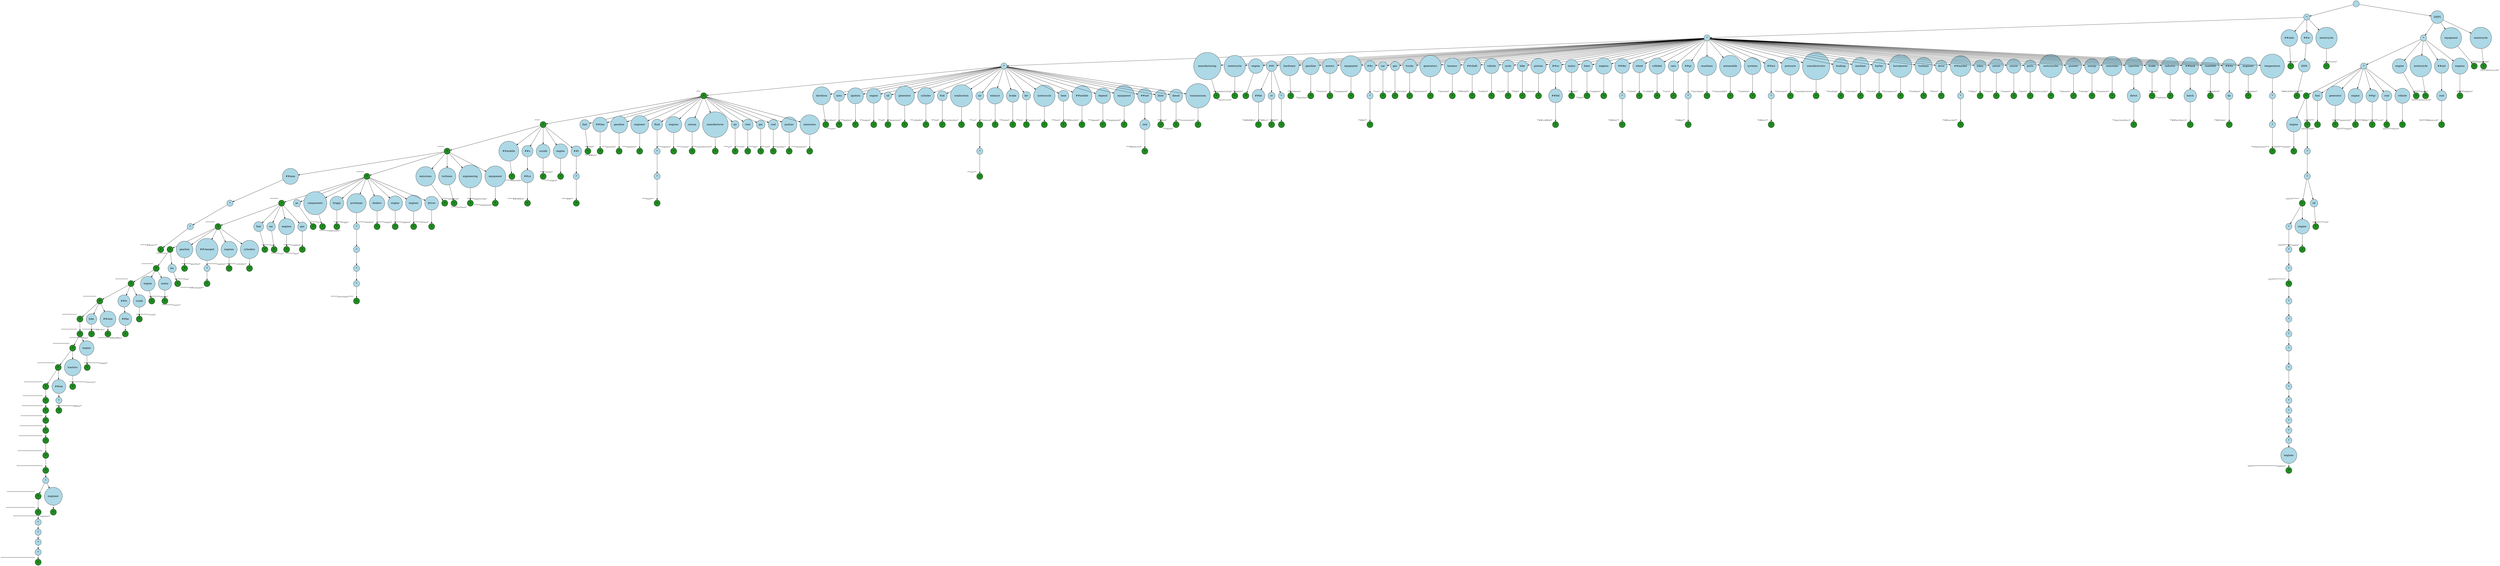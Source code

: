 digraph {
graph [
  nodesep=0.25,
  ranksep=0.3,
  splines=line
];
node [
  style=filled,
  fillcolor=lightblue,
  shape=circle
];
edge [
  arrowsize=0.8,
  color=black
];

94165189569744 [
  label=""
];
94165189609096 [
  label="*"
];
140289726381728 [
  label="*"
];
140289726381920 [
  label="*"
];
140289726380768 [
  label="*"
  xlabel=<<FONT COLOR="grey25" POINT-SIZE="12">****</FONT>>
  fillcolor="forestgreen"
  color="black"
];
140289726378224 [
  label="*"
  xlabel=<<FONT COLOR="grey25" POINT-SIZE="12">*****</FONT>>
  fillcolor="forestgreen"
  color="black"
];
140289726380240 [
  label="*"
  xlabel=<<FONT COLOR="grey25" POINT-SIZE="12">******</FONT>>
  fillcolor="forestgreen"
  color="black"
];
140291435972400 [
  label="##man"
];
140291435973744 [
  label="*"
];
140291435978800 [
  label="*"
];
140291435981680 [
  label="*"
  xlabel=<<FONT COLOR="grey25" POINT-SIZE="12">******##man***</FONT>>
  fillcolor="forestgreen"
  color="black"
];
140289726381488 [
  label="*"
  xlabel=<<FONT COLOR="grey25" POINT-SIZE="12">*******</FONT>>
  fillcolor="forestgreen"
  color="black"
];
140291435977136 [
  label="*"
  xlabel=<<FONT COLOR="grey25" POINT-SIZE="12">********</FONT>>
  fillcolor="forestgreen"
  color="black"
];
140291435978096 [
  label="*"
  xlabel=<<FONT COLOR="grey25" POINT-SIZE="12">*********</FONT>>
  fillcolor="forestgreen"
  color="black"
];
140291435980592 [
  label="*"
  xlabel=<<FONT COLOR="grey25" POINT-SIZE="12">**********</FONT>>
  fillcolor="forestgreen"
  color="black"
];
140291435978416 [
  label="*"
  xlabel=<<FONT COLOR="grey25" POINT-SIZE="12">***********</FONT>>
  fillcolor="forestgreen"
  color="black"
];
140291435983024 [
  label="*"
  xlabel=<<FONT COLOR="grey25" POINT-SIZE="12">************</FONT>>
  fillcolor="forestgreen"
  color="black"
];
140291435981040 [
  label="*"
  xlabel=<<FONT COLOR="grey25" POINT-SIZE="12">*************</FONT>>
  fillcolor="forestgreen"
  color="black"
];
140291435980528 [
  label="*"
  xlabel=<<FONT COLOR="grey25" POINT-SIZE="12">**************</FONT>>
  fillcolor="forestgreen"
  color="black"
];
140291435981232 [
  label="*"
  xlabel=<<FONT COLOR="grey25" POINT-SIZE="12">***************</FONT>>
  fillcolor="forestgreen"
  color="black"
];
140291435976560 [
  label="*"
  xlabel=<<FONT COLOR="grey25" POINT-SIZE="12">****************</FONT>>
  fillcolor="forestgreen"
  color="black"
];
140291435980080 [
  label="*"
  xlabel=<<FONT COLOR="grey25" POINT-SIZE="12">*****************</FONT>>
  fillcolor="forestgreen"
  color="black"
];
140291435980976 [
  label="*"
  xlabel=<<FONT COLOR="grey25" POINT-SIZE="12">******************</FONT>>
  fillcolor="forestgreen"
  color="black"
];
140291435975536 [
  label="*"
  xlabel=<<FONT COLOR="grey25" POINT-SIZE="12">*******************</FONT>>
  fillcolor="forestgreen"
  color="black"
];
140291435972272 [
  label="*"
  xlabel=<<FONT COLOR="grey25" POINT-SIZE="12">********************</FONT>>
  fillcolor="forestgreen"
  color="black"
];
140291435982704 [
  label="*"
  xlabel=<<FONT COLOR="grey25" POINT-SIZE="12">*********************</FONT>>
  fillcolor="forestgreen"
  color="black"
];
140291435979312 [
  label="*"
  xlabel=<<FONT COLOR="grey25" POINT-SIZE="12">**********************</FONT>>
  fillcolor="forestgreen"
  color="black"
];
140291435979120 [
  label="*"
  xlabel=<<FONT COLOR="grey25" POINT-SIZE="12">***********************</FONT>>
  fillcolor="forestgreen"
  color="black"
];
140289730785600 [
  label="*"
  xlabel=<<FONT COLOR="grey25" POINT-SIZE="12">************************</FONT>>
  fillcolor="forestgreen"
  color="black"
];
140289730783920 [
  label="*"
  xlabel=<<FONT COLOR="grey25" POINT-SIZE="12">*************************</FONT>>
  fillcolor="forestgreen"
  color="black"
];
140289730777040 [
  label="*"
];
140289730781040 [
  label="*"
  xlabel=<<FONT COLOR="grey25" POINT-SIZE="12">***************************</FONT>>
  fillcolor="forestgreen"
  color="black"
];
140289730787600 [
  label="*"
  xlabel=<<FONT COLOR="grey25" POINT-SIZE="12">****************************</FONT>>
  fillcolor="forestgreen"
  color="black"
];
140289730783120 [
  label="*"
];
140289730774880 [
  label="*"
];
140289730782320 [
  label="*"
];
140289730775040 [
  label="*"
];
140289730782000 [
  label="*"
  xlabel=<<FONT COLOR="grey25" POINT-SIZE="12">*********************************</FONT>>
  fillcolor="forestgreen"
  color="black"
];
140289730784240 [
  label="engineer"
];
140289730776800 [
  label="*"
  xlabel=<<FONT COLOR="grey25" POINT-SIZE="12">**************************engineer*</FONT>>
  fillcolor="forestgreen"
  color="black"
];
140291435986160 [
  label="##em"
];
140291435982064 [
  label="*"
];
140291435971568 [
  label="*"
  xlabel=<<FONT COLOR="grey25" POINT-SIZE="12">*****************##em**</FONT>>
  fillcolor="forestgreen"
  color="black"
];
140291954618528 [
  label="tractors"
];
140291954616448 [
  label="*"
  xlabel=<<FONT COLOR="grey25" POINT-SIZE="12">****************tractors*</FONT>>
  fillcolor="forestgreen"
  color="black"
];
140291435986864 [
  label="engine"
];
140291435975728 [
  label="*"
  xlabel=<<FONT COLOR="grey25" POINT-SIZE="12">***************engine*</FONT>>
  fillcolor="forestgreen"
  color="black"
];
140291435971184 [
  label="bike"
];
140291435978160 [
  label="*"
  xlabel=<<FONT COLOR="grey25" POINT-SIZE="12">*************bike*</FONT>>
  fillcolor="forestgreen"
  color="black"
];
140291435982384 [
  label="##osta"
];
140291435981296 [
  label="*"
  xlabel=<<FONT COLOR="grey25" POINT-SIZE="12">*************##osta*</FONT>>
  fillcolor="forestgreen"
  color="black"
];
140291435985072 [
  label="##ts"
];
140291435975792 [
  label="##ke"
];
140291435985392 [
  label="*"
  xlabel=<<FONT COLOR="grey25" POINT-SIZE="12">************##ts##ke*</FONT>>
  fillcolor="forestgreen"
  color="black"
];
140291435978224 [
  label="crank"
];
140291435976496 [
  label="*"
  xlabel=<<FONT COLOR="grey25" POINT-SIZE="12">************crank*</FONT>>
  fillcolor="forestgreen"
  color="black"
];
140291435971248 [
  label="engine"
];
140291435985712 [
  label="*"
  xlabel=<<FONT COLOR="grey25" POINT-SIZE="12">***********engine*</FONT>>
  fillcolor="forestgreen"
  color="black"
];
140291435981552 [
  label="motor"
];
140291435970672 [
  label="*"
  xlabel=<<FONT COLOR="grey25" POINT-SIZE="12">***********motor*</FONT>>
  fillcolor="forestgreen"
  color="black"
];
140291435972208 [
  label="kw"
];
140291435972848 [
  label="*"
  xlabel=<<FONT COLOR="grey25" POINT-SIZE="12">**********kw*</FONT>>
  fillcolor="forestgreen"
  color="black"
];
140291435986096 [
  label="gearbox"
];
140291435980464 [
  label="*"
  xlabel=<<FONT COLOR="grey25" POINT-SIZE="12">*********gearbox*</FONT>>
  fillcolor="forestgreen"
  color="black"
];
140291435978608 [
  label="##charged"
];
140291429473840 [
  label="*"
];
140291429474544 [
  label="*"
  xlabel=<<FONT COLOR="grey25" POINT-SIZE="12">*********##charged**</FONT>>
  fillcolor="forestgreen"
  color="black"
];
140291429473328 [
  label="engines"
];
140291429478384 [
  label="*"
  xlabel=<<FONT COLOR="grey25" POINT-SIZE="12">*********engines*</FONT>>
  fillcolor="forestgreen"
  color="black"
];
140291429482224 [
  label="cylinders"
];
140291429481520 [
  label="*"
  xlabel=<<FONT COLOR="grey25" POINT-SIZE="12">*********cylinders*</FONT>>
  fillcolor="forestgreen"
  color="black"
];
140291429477680 [
  label="fuel"
];
140291429476144 [
  label="*"
  xlabel=<<FONT COLOR="grey25" POINT-SIZE="12">********fuel*</FONT>>
  fillcolor="forestgreen"
  color="black"
];
140291429476016 [
  label="car"
];
140291429480624 [
  label="*"
  xlabel=<<FONT COLOR="grey25" POINT-SIZE="12">********car*</FONT>>
  fillcolor="forestgreen"
  color="black"
];
140291429474480 [
  label="engines"
];
140291429481584 [
  label="*"
  xlabel=<<FONT COLOR="grey25" POINT-SIZE="12">********engines*</FONT>>
  fillcolor="forestgreen"
  color="black"
];
140291429468720 [
  label="gas"
];
140291429481456 [
  label="*"
  xlabel=<<FONT COLOR="grey25" POINT-SIZE="12">********gas*</FONT>>
  fillcolor="forestgreen"
  color="black"
];
140291429478320 [
  label="pc"
];
140291429480496 [
  label="*"
  xlabel=<<FONT COLOR="grey25" POINT-SIZE="12">*******pc*</FONT>>
  fillcolor="forestgreen"
  color="black"
];
140291429477104 [
  label="components"
];
140291429468912 [
  label="*"
  xlabel=<<FONT COLOR="grey25" POINT-SIZE="12">*******components*</FONT>>
  fillcolor="forestgreen"
  color="black"
];
140291429472112 [
  label="briggs"
];
140291429478576 [
  label="*"
  xlabel=<<FONT COLOR="grey25" POINT-SIZE="12">*******briggs*</FONT>>
  fillcolor="forestgreen"
  color="black"
];
140291429472944 [
  label="prototype"
];
140291429473904 [
  label="*"
];
140291429468528 [
  label="*"
];
140291429481840 [
  label="*"
];
140291429474992 [
  label="*"
];
140291429480944 [
  label="*"
  xlabel=<<FONT COLOR="grey25" POINT-SIZE="12">*******prototype*****</FONT>>
  fillcolor="forestgreen"
  color="black"
];
140291429477296 [
  label="dealers"
];
140291429470512 [
  label="*"
  xlabel=<<FONT COLOR="grey25" POINT-SIZE="12">*******dealers*</FONT>>
  fillcolor="forestgreen"
  color="black"
];
140291429475248 [
  label="engine"
];
140291429476848 [
  label="*"
  xlabel=<<FONT COLOR="grey25" POINT-SIZE="12">*******engine*</FONT>>
  fillcolor="forestgreen"
  color="black"
];
140291429479088 [
  label="engines"
];
140291429481904 [
  label="*"
  xlabel=<<FONT COLOR="grey25" POINT-SIZE="12">*******engines*</FONT>>
  fillcolor="forestgreen"
  color="black"
];
140291429473520 [
  label="drives"
];
140291429471600 [
  label="*"
  xlabel=<<FONT COLOR="grey25" POINT-SIZE="12">*******drives*</FONT>>
  fillcolor="forestgreen"
  color="black"
];
140291429470384 [
  label="emissions"
];
140291429480880 [
  label="*"
  xlabel=<<FONT COLOR="grey25" POINT-SIZE="12">******emissions*</FONT>>
  fillcolor="forestgreen"
  color="black"
];
140291429475824 [
  label="turbines"
];
140291429475952 [
  label="*"
  xlabel=<<FONT COLOR="grey25" POINT-SIZE="12">******turbines*</FONT>>
  fillcolor="forestgreen"
  color="black"
];
140291429473200 [
  label="engineering"
];
140291429479408 [
  label="*"
  xlabel=<<FONT COLOR="grey25" POINT-SIZE="12">******engineering*</FONT>>
  fillcolor="forestgreen"
  color="black"
];
140291429477936 [
  label="equipment"
];
140291429468976 [
  label="*"
  xlabel=<<FONT COLOR="grey25" POINT-SIZE="12">******equipment*</FONT>>
  fillcolor="forestgreen"
  color="black"
];
140291429470064 [
  label="##mobile"
];
140291429479792 [
  label="*"
  xlabel=<<FONT COLOR="grey25" POINT-SIZE="12">*****##mobile*</FONT>>
  fillcolor="forestgreen"
  color="black"
];
140291429469552 [
  label="##u"
];
140291429475632 [
  label="##uz"
];
140291429482096 [
  label="*"
  xlabel=<<FONT COLOR="grey25" POINT-SIZE="12">*****##u##uz*</FONT>>
  fillcolor="forestgreen"
  color="black"
];
140291429476784 [
  label="suzuki"
];
140291429466160 [
  label="*"
  xlabel=<<FONT COLOR="grey25" POINT-SIZE="12">*****suzuki*</FONT>>
  fillcolor="forestgreen"
  color="black"
];
140291429473392 [
  label="engine"
];
140291429472240 [
  label="*"
  xlabel=<<FONT COLOR="grey25" POINT-SIZE="12">*****engine*</FONT>>
  fillcolor="forestgreen"
  color="black"
];
140291429475760 [
  label="##t"
];
140291429466352 [
  label="*"
];
140291429475376 [
  label="*"
  xlabel=<<FONT COLOR="grey25" POINT-SIZE="12">*****##t**</FONT>>
  fillcolor="forestgreen"
  color="black"
];
140291429469232 [
  label="fuel"
];
140291429478448 [
  label="*"
  xlabel=<<FONT COLOR="grey25" POINT-SIZE="12">****fuel*</FONT>>
  fillcolor="forestgreen"
  color="black"
];
140291429468016 [
  label="##hea"
];
140291429478896 [
  label="*"
  xlabel=<<FONT COLOR="grey25" POINT-SIZE="12">****##hea*</FONT>>
  fillcolor="forestgreen"
  color="black"
];
140291429474352 [
  label="gasoline"
];
140291429471920 [
  label="*"
  xlabel=<<FONT COLOR="grey25" POINT-SIZE="12">****gasoline*</FONT>>
  fillcolor="forestgreen"
  color="black"
];
140291429473136 [
  label="engineer"
];
140291429471152 [
  label="*"
  xlabel=<<FONT COLOR="grey25" POINT-SIZE="12">****engineer*</FONT>>
  fillcolor="forestgreen"
  color="black"
];
140291429467760 [
  label="fluid"
];
140291429474224 [
  label="*"
];
140291429472432 [
  label="*"
];
140291429477232 [
  label="*"
  xlabel=<<FONT COLOR="grey25" POINT-SIZE="12">****fluid***</FONT>>
  fillcolor="forestgreen"
  color="black"
];
140291429474736 [
  label="engines"
];
140291429479280 [
  label="*"
  xlabel=<<FONT COLOR="grey25" POINT-SIZE="12">****engines*</FONT>>
  fillcolor="forestgreen"
  color="black"
];
140291429481712 [
  label="cessna"
];
140291429479024 [
  label="*"
  xlabel=<<FONT COLOR="grey25" POINT-SIZE="12">****cessna*</FONT>>
  fillcolor="forestgreen"
  color="black"
];
140291429471472 [
  label="manufacturer"
];
140291429469424 [
  label="*"
  xlabel=<<FONT COLOR="grey25" POINT-SIZE="12">****manufacturer*</FONT>>
  fillcolor="forestgreen"
  color="black"
];
140291434534624 [
  label="air"
];
140291429470832 [
  label="*"
  xlabel=<<FONT COLOR="grey25" POINT-SIZE="12">****air*</FONT>>
  fillcolor="forestgreen"
  color="black"
];
140291429481776 [
  label="vent"
];
140291429473456 [
  label="*"
  xlabel=<<FONT COLOR="grey25" POINT-SIZE="12">****vent*</FONT>>
  fillcolor="forestgreen"
  color="black"
];
140291434534336 [
  label="gm"
];
140291434534768 [
  label="*"
  xlabel=<<FONT COLOR="grey25" POINT-SIZE="12">****gm*</FONT>>
  fillcolor="forestgreen"
  color="black"
];
140291429482416 [
  label="cool"
];
140291434679024 [
  label="*"
  xlabel=<<FONT COLOR="grey25" POINT-SIZE="12">****cool*</FONT>>
  fillcolor="forestgreen"
  color="black"
];
140291434676272 [
  label="pontiac"
];
140291434678768 [
  label="*"
  xlabel=<<FONT COLOR="grey25" POINT-SIZE="12">****pontiac*</FONT>>
  fillcolor="forestgreen"
  color="black"
];
140291434681008 [
  label="emissions"
];
140291434685616 [
  label="*"
  xlabel=<<FONT COLOR="grey25" POINT-SIZE="12">****emissions*</FONT>>
  fillcolor="forestgreen"
  color="black"
];
140291434676464 [
  label="davidson"
];
140291434680752 [
  label="*"
  xlabel=<<FONT COLOR="grey25" POINT-SIZE="12">***davidson*</FONT>>
  fillcolor="forestgreen"
  color="black"
];
140290928868448 [
  label="auto"
];
140291434689008 [
  label="*"
  xlabel=<<FONT COLOR="grey25" POINT-SIZE="12">***auto*</FONT>>
  fillcolor="forestgreen"
  color="black"
];
140291434691248 [
  label="ignition"
];
140291434687472 [
  label="*"
  xlabel=<<FONT COLOR="grey25" POINT-SIZE="12">***ignition*</FONT>>
  fillcolor="forestgreen"
  color="black"
];
140291434678640 [
  label="engine"
];
140291434682224 [
  label="*"
  xlabel=<<FONT COLOR="grey25" POINT-SIZE="12">***engine*</FONT>>
  fillcolor="forestgreen"
  color="black"
];
140290928857120 [
  label="oil"
];
140290928857552 [
  label="*"
  xlabel=<<FONT COLOR="grey25" POINT-SIZE="12">***oil*</FONT>>
  fillcolor="forestgreen"
  color="black"
];
140291434692272 [
  label="generator"
];
140291434687088 [
  label="*"
  xlabel=<<FONT COLOR="grey25" POINT-SIZE="12">***generator*</FONT>>
  fillcolor="forestgreen"
  color="black"
];
140291434689584 [
  label="cylinder"
];
140291434691632 [
  label="*"
  xlabel=<<FONT COLOR="grey25" POINT-SIZE="12">***cylinder*</FONT>>
  fillcolor="forestgreen"
  color="black"
];
140290928858800 [
  label="fuel"
];
140291434689072 [
  label="*"
  xlabel=<<FONT COLOR="grey25" POINT-SIZE="12">***fuel*</FONT>>
  fillcolor="forestgreen"
  color="black"
];
140291434685744 [
  label="combustion"
];
140291434692400 [
  label="*"
  xlabel=<<FONT COLOR="grey25" POINT-SIZE="12">***combustion*</FONT>>
  fillcolor="forestgreen"
  color="black"
];
140290928859616 [
  label="air"
];
140290928859808 [
  label="*"
  xlabel=<<FONT COLOR="grey25" POINT-SIZE="12">***air*</FONT>>
  fillcolor="forestgreen"
  color="black"
];
140291434685168 [
  label="*"
];
140291434691184 [
  label="*"
  xlabel=<<FONT COLOR="grey25" POINT-SIZE="12">***air***</FONT>>
  fillcolor="forestgreen"
  color="black"
];
140291434690544 [
  label="exhaust"
];
140291434687664 [
  label="*"
  xlabel=<<FONT COLOR="grey25" POINT-SIZE="12">***exhaust*</FONT>>
  fillcolor="forestgreen"
  color="black"
];
140291434686960 [
  label="brake"
];
140291434680624 [
  label="*"
  xlabel=<<FONT COLOR="grey25" POINT-SIZE="12">***brake*</FONT>>
  fillcolor="forestgreen"
  color="black"
];
140290928867392 [
  label="kw"
];
140290928867872 [
  label="*"
  xlabel=<<FONT COLOR="grey25" POINT-SIZE="12">***kw*</FONT>>
  fillcolor="forestgreen"
  color="black"
];
140291434688688 [
  label="motorcycle"
];
140291434686512 [
  label="*"
  xlabel=<<FONT COLOR="grey25" POINT-SIZE="12">***motorcycle*</FONT>>
  fillcolor="forestgreen"
  color="black"
];
140290928861200 [
  label="heat"
];
140291434676848 [
  label="*"
  xlabel=<<FONT COLOR="grey25" POINT-SIZE="12">***heat*</FONT>>
  fillcolor="forestgreen"
  color="black"
];
140291434676784 [
  label="##mobile"
];
140291434683120 [
  label="*"
  xlabel=<<FONT COLOR="grey25" POINT-SIZE="12">***##mobile*</FONT>>
  fillcolor="forestgreen"
  color="black"
];
140291434685488 [
  label="depend"
];
140291434677808 [
  label="*"
  xlabel=<<FONT COLOR="grey25" POINT-SIZE="12">***depend*</FONT>>
  fillcolor="forestgreen"
  color="black"
];
140291434682992 [
  label="equipment"
];
140291434687344 [
  label="*"
  xlabel=<<FONT COLOR="grey25" POINT-SIZE="12">***equipment*</FONT>>
  fillcolor="forestgreen"
  color="black"
];
140291434680944 [
  label="##ant"
];
140291434680496 [
  label="cool"
];
140291434688112 [
  label="*"
  xlabel=<<FONT COLOR="grey25" POINT-SIZE="12">***##antcool*</FONT>>
  fillcolor="forestgreen"
  color="black"
];
140290928863744 [
  label="blow"
];
140291434676912 [
  label="*"
  xlabel=<<FONT COLOR="grey25" POINT-SIZE="12">***blow*</FONT>>
  fillcolor="forestgreen"
  color="black"
];
140291434679216 [
  label="diesel"
];
140291434681648 [
  label="*"
  xlabel=<<FONT COLOR="grey25" POINT-SIZE="12">***diesel*</FONT>>
  fillcolor="forestgreen"
  color="black"
];
140291434677168 [
  label="transmission"
];
140291434685360 [
  label="*"
  xlabel=<<FONT COLOR="grey25" POINT-SIZE="12">***transmission*</FONT>>
  fillcolor="forestgreen"
  color="black"
];
140291434684144 [
  label="manufacturing"
];
140291434683568 [
  label="*"
  xlabel=<<FONT COLOR="grey25" POINT-SIZE="12">**manufacturing*</FONT>>
  fillcolor="forestgreen"
  color="black"
];
140291434677872 [
  label="motorcycle"
];
140291434682480 [
  label="*"
  xlabel=<<FONT COLOR="grey25" POINT-SIZE="12">**motorcycle*</FONT>>
  fillcolor="forestgreen"
  color="black"
];
140291434690864 [
  label="engine"
];
140291434684784 [
  label="*"
  xlabel=<<FONT COLOR="grey25" POINT-SIZE="12">**engine*</FONT>>
  fillcolor="forestgreen"
  color="black"
];
140290928866096 [
  label="##t"
];
140291434680880 [
  label="##ke"
];
140291434682544 [
  label="*"
  xlabel=<<FONT COLOR="grey25" POINT-SIZE="12">**##t##ke*</FONT>>
  fillcolor="forestgreen"
  color="black"
];
140290928866672 [
  label="cv"
];
140291434687600 [
  label="*"
  xlabel=<<FONT COLOR="grey25" POINT-SIZE="12">**##tcv*</FONT>>
  fillcolor="forestgreen"
  color="black"
];
140290928866816 [
  label="*"
];
140290928853616 [
  label="*"
  xlabel=<<FONT COLOR="grey25" POINT-SIZE="12">**##t**</FONT>>
  fillcolor="forestgreen"
  color="black"
];
140291434685424 [
  label="hardware"
];
140291434678192 [
  label="*"
  xlabel=<<FONT COLOR="grey25" POINT-SIZE="12">**hardware*</FONT>>
  fillcolor="forestgreen"
  color="black"
];
140291434678128 [
  label="gasoline"
];
140291434681584 [
  label="*"
  xlabel=<<FONT COLOR="grey25" POINT-SIZE="12">**gasoline*</FONT>>
  fillcolor="forestgreen"
  color="black"
];
140291434689328 [
  label="motors"
];
140291434690992 [
  label="*"
  xlabel=<<FONT COLOR="grey25" POINT-SIZE="12">**motors*</FONT>>
  fillcolor="forestgreen"
  color="black"
];
140291434689968 [
  label="equipment"
];
140291434681776 [
  label="*"
  xlabel=<<FONT COLOR="grey25" POINT-SIZE="12">**equipment*</FONT>>
  fillcolor="forestgreen"
  color="black"
];
140290928854960 [
  label="##x"
];
140290928855152 [
  label="*"
];
140290928855344 [
  label="*"
  xlabel=<<FONT COLOR="grey25" POINT-SIZE="12">**##x**</FONT>>
  fillcolor="forestgreen"
  color="black"
];
140290928855104 [
  label="car"
];
140290928855872 [
  label="*"
  xlabel=<<FONT COLOR="grey25" POINT-SIZE="12">**car*</FONT>>
  fillcolor="forestgreen"
  color="black"
];
140290928855824 [
  label="gas"
];
140290928861104 [
  label="*"
  xlabel=<<FONT COLOR="grey25" POINT-SIZE="12">**gas*</FONT>>
  fillcolor="forestgreen"
  color="black"
];
140291434681200 [
  label="trucks"
];
140291434683696 [
  label="*"
  xlabel=<<FONT COLOR="grey25" POINT-SIZE="12">**trucks*</FONT>>
  fillcolor="forestgreen"
  color="black"
];
140291434678448 [
  label="generators"
];
140291434682672 [
  label="*"
  xlabel=<<FONT COLOR="grey25" POINT-SIZE="12">**generators*</FONT>>
  fillcolor="forestgreen"
  color="black"
];
140291434679472 [
  label="harness"
];
140291434679344 [
  label="*"
  xlabel=<<FONT COLOR="grey25" POINT-SIZE="12">**harness*</FONT>>
  fillcolor="forestgreen"
  color="black"
];
140291434690608 [
  label="##shaft"
];
140291434677360 [
  label="*"
  xlabel=<<FONT COLOR="grey25" POINT-SIZE="12">**##shaft*</FONT>>
  fillcolor="forestgreen"
  color="black"
];
140291434678256 [
  label="vehicle"
];
140291434686640 [
  label="*"
  xlabel=<<FONT COLOR="grey25" POINT-SIZE="12">**vehicle*</FONT>>
  fillcolor="forestgreen"
  color="black"
];
140291436022400 [
  label="cycle"
];
140291433176944 [
  label="*"
  xlabel=<<FONT COLOR="grey25" POINT-SIZE="12">**cycle*</FONT>>
  fillcolor="forestgreen"
  color="black"
];
140291436022544 [
  label="bike"
];
140291436023024 [
  label="*"
  xlabel=<<FONT COLOR="grey25" POINT-SIZE="12">**bike*</FONT>>
  fillcolor="forestgreen"
  color="black"
];
140291433173488 [
  label="pistons"
];
140291433177712 [
  label="*"
  xlabel=<<FONT COLOR="grey25" POINT-SIZE="12">**pistons*</FONT>>
  fillcolor="forestgreen"
  color="black"
];
140291436023696 [
  label="##co"
];
140291433182000 [
  label="##del"
];
140291433172336 [
  label="*"
  xlabel=<<FONT COLOR="grey25" POINT-SIZE="12">**##co##del*</FONT>>
  fillcolor="forestgreen"
  color="black"
];
140291436023840 [
  label="motor"
];
140291433178096 [
  label="*"
  xlabel=<<FONT COLOR="grey25" POINT-SIZE="12">**motor*</FONT>>
  fillcolor="forestgreen"
  color="black"
];
140291436024464 [
  label="benz"
];
140291436024944 [
  label="*"
  xlabel=<<FONT COLOR="grey25" POINT-SIZE="12">**benz*</FONT>>
  fillcolor="forestgreen"
  color="black"
];
140291433180848 [
  label="engines"
];
140291433174384 [
  label="*"
  xlabel=<<FONT COLOR="grey25" POINT-SIZE="12">**engines*</FONT>>
  fillcolor="forestgreen"
  color="black"
];
140291436034352 [
  label="##der"
];
140291433183728 [
  label="*"
];
140291433184368 [
  label="*"
  xlabel=<<FONT COLOR="grey25" POINT-SIZE="12">**##der**</FONT>>
  fillcolor="forestgreen"
  color="black"
];
140291436025760 [
  label="wheel"
];
140291433180656 [
  label="*"
  xlabel=<<FONT COLOR="grey25" POINT-SIZE="12">**wheel*</FONT>>
  fillcolor="forestgreen"
  color="black"
];
140291433171888 [
  label="collided"
];
140291433184560 [
  label="*"
  xlabel=<<FONT COLOR="grey25" POINT-SIZE="12">**collided*</FONT>>
  fillcolor="forestgreen"
  color="black"
];
140291436020336 [
  label="cars"
];
140291436026288 [
  label="*"
  xlabel=<<FONT COLOR="grey25" POINT-SIZE="12">**cars*</FONT>>
  fillcolor="forestgreen"
  color="black"
];
140291436027152 [
  label="##gr"
];
140291436026144 [
  label="*"
];
140291433175856 [
  label="*"
  xlabel=<<FONT COLOR="grey25" POINT-SIZE="12">**##gr**</FONT>>
  fillcolor="forestgreen"
  color="black"
];
140291433182064 [
  label="machines"
];
140291433178736 [
  label="*"
  xlabel=<<FONT COLOR="grey25" POINT-SIZE="12">**machines*</FONT>>
  fillcolor="forestgreen"
  color="black"
];
140291433180528 [
  label="automobile"
];
140291433170224 [
  label="*"
  xlabel=<<FONT COLOR="grey25" POINT-SIZE="12">**automobile*</FONT>>
  fillcolor="forestgreen"
  color="black"
];
140291433176240 [
  label="systems"
];
140291433183344 [
  label="*"
  xlabel=<<FONT COLOR="grey25" POINT-SIZE="12">**systems*</FONT>>
  fillcolor="forestgreen"
  color="black"
];
140291436027872 [
  label="##ers"
];
140291433176624 [
  label="*"
];
140291433172912 [
  label="*"
  xlabel=<<FONT COLOR="grey25" POINT-SIZE="12">**##ers**</FONT>>
  fillcolor="forestgreen"
  color="black"
];
140291433175216 [
  label="pressure"
];
140291433181680 [
  label="*"
  xlabel=<<FONT COLOR="grey25" POINT-SIZE="12">**pressure*</FONT>>
  fillcolor="forestgreen"
  color="black"
];
140291433173360 [
  label="manufacturers"
];
140291433178928 [
  label="*"
  xlabel=<<FONT COLOR="grey25" POINT-SIZE="12">**manufacturers*</FONT>>
  fillcolor="forestgreen"
  color="black"
];
140291433170992 [
  label="braking"
];
140291433180080 [
  label="*"
  xlabel=<<FONT COLOR="grey25" POINT-SIZE="12">**braking*</FONT>>
  fillcolor="forestgreen"
  color="black"
];
140291433185200 [
  label="machine"
];
140291433171504 [
  label="*"
  xlabel=<<FONT COLOR="grey25" POINT-SIZE="12">**machine*</FONT>>
  fillcolor="forestgreen"
  color="black"
];
140291433174320 [
  label="harley"
];
140291433180976 [
  label="*"
  xlabel=<<FONT COLOR="grey25" POINT-SIZE="12">**harley*</FONT>>
  fillcolor="forestgreen"
  color="black"
];
140291433174960 [
  label="horsepower"
];
140291433177520 [
  label="*"
  xlabel=<<FONT COLOR="grey25" POINT-SIZE="12">**horsepower*</FONT>>
  fillcolor="forestgreen"
  color="black"
];
140291433176048 [
  label="turbines"
];
140291433172592 [
  label="*"
  xlabel=<<FONT COLOR="grey25" POINT-SIZE="12">**turbines*</FONT>>
  fillcolor="forestgreen"
  color="black"
];
140291436030656 [
  label="drive"
];
140291433175344 [
  label="*"
  xlabel=<<FONT COLOR="grey25" POINT-SIZE="12">**drive*</FONT>>
  fillcolor="forestgreen"
  color="black"
];
140291433176688 [
  label="##market"
];
140291433170416 [
  label="*"
];
140291433177904 [
  label="*"
  xlabel=<<FONT COLOR="grey25" POINT-SIZE="12">**##market**</FONT>>
  fillcolor="forestgreen"
  color="black"
];
140291436031568 [
  label="bikes"
];
140291433184944 [
  label="*"
  xlabel=<<FONT COLOR="grey25" POINT-SIZE="12">**bikes*</FONT>>
  fillcolor="forestgreen"
  color="black"
];
140291433173040 [
  label="saturn"
];
140291433171952 [
  label="*"
  xlabel=<<FONT COLOR="grey25" POINT-SIZE="12">**saturn*</FONT>>
  fillcolor="forestgreen"
  color="black"
];
140291433175408 [
  label="sensor"
];
140291433169392 [
  label="*"
  xlabel=<<FONT COLOR="grey25" POINT-SIZE="12">**sensor*</FONT>>
  fillcolor="forestgreen"
  color="black"
];
140291436034640 [
  label="parts"
];
140291433174000 [
  label="*"
  xlabel=<<FONT COLOR="grey25" POINT-SIZE="12">**parts*</FONT>>
  fillcolor="forestgreen"
  color="black"
];
140291433175152 [
  label="motorcycles"
];
140291433181744 [
  label="*"
  xlabel=<<FONT COLOR="grey25" POINT-SIZE="12">**motorcycles*</FONT>>
  fillcolor="forestgreen"
  color="black"
];
140291433170736 [
  label="pioneer"
];
140291433169584 [
  label="*"
  xlabel=<<FONT COLOR="grey25" POINT-SIZE="12">**pioneer*</FONT>>
  fillcolor="forestgreen"
  color="black"
];
140291433183472 [
  label="energy"
];
140291433175920 [
  label="*"
  xlabel=<<FONT COLOR="grey25" POINT-SIZE="12">**energy*</FONT>>
  fillcolor="forestgreen"
  color="black"
];
140291433173744 [
  label="emissions"
];
140291433174064 [
  label="*"
  xlabel=<<FONT COLOR="grey25" POINT-SIZE="12">**emissions*</FONT>>
  fillcolor="forestgreen"
  color="black"
];
140291433181552 [
  label="injection"
];
140291433183664 [
  label="direct"
];
140291433172208 [
  label="*"
  xlabel=<<FONT COLOR="grey25" POINT-SIZE="12">**injectiondirect*</FONT>>
  fillcolor="forestgreen"
  color="black"
];
140290928949264 [
  label="brake"
];
140291433184304 [
  label="*"
  xlabel=<<FONT COLOR="grey25" POINT-SIZE="12">**brake*</FONT>>
  fillcolor="forestgreen"
  color="black"
];
140291433178672 [
  label="industry"
];
140291433177968 [
  label="*"
  xlabel=<<FONT COLOR="grey25" POINT-SIZE="12">**industry*</FONT>>
  fillcolor="forestgreen"
  color="black"
];
140291433180464 [
  label="##back"
];
140291433183600 [
  label="hatch"
];
140291433169520 [
  label="*"
  xlabel=<<FONT COLOR="grey25" POINT-SIZE="12">**##backhatch*</FONT>>
  fillcolor="forestgreen"
  color="black"
];
140291433181616 [
  label="manifold"
];
140291433176304 [
  label="*"
  xlabel=<<FONT COLOR="grey25" POINT-SIZE="12">**manifold*</FONT>>
  fillcolor="forestgreen"
  color="black"
];
140290928940048 [
  label="##rts"
];
140291433179696 [
  label="ka"
];
140291433170352 [
  label="*"
  xlabel=<<FONT COLOR="grey25" POINT-SIZE="12">**##rtska*</FONT>>
  fillcolor="forestgreen"
  color="black"
];
140291433170672 [
  label="engineer"
];
140291433173936 [
  label="*"
  xlabel=<<FONT COLOR="grey25" POINT-SIZE="12">**engineer*</FONT>>
  fillcolor="forestgreen"
  color="black"
];
140291433179952 [
  label="temperature"
];
140291433169008 [
  label="*"
];
140291433183088 [
  label="*"
];
140291433174128 [
  label="*"
  xlabel=<<FONT COLOR="grey25" POINT-SIZE="12">**temperature***</FONT>>
  fillcolor="forestgreen"
  color="black"
];
140289726381632 [
  label="##mler"
];
140291433579184 [
  label="*"
  xlabel=<<FONT COLOR="grey25" POINT-SIZE="12">*##mler*</FONT>>
  fillcolor="forestgreen"
  color="black"
];
140290928941872 [
  label="##w"
];
140291433590256 [
  label="2000"
];
140291433583216 [
  label="*"
  xlabel=<<FONT COLOR="grey25" POINT-SIZE="12">*##w2000*</FONT>>
  fillcolor="forestgreen"
  color="black"
];
140291433579888 [
  label="motorcycle"
];
140291433580848 [
  label="*"
  xlabel=<<FONT COLOR="grey25" POINT-SIZE="12">*motorcycle*</FONT>>
  fillcolor="forestgreen"
  color="black"
];
140291434309568 [
  label="[SEP]"
];
140290928942112 [
  label="*"
];
140290928941920 [
  label="*"
];
140291433586992 [
  label="*"
  xlabel=<<FONT COLOR="grey25" POINT-SIZE="12">[SEP]***</FONT>>
  fillcolor="forestgreen"
  color="black"
];
140291433590640 [
  label="engine"
];
140291433587184 [
  label="*"
  xlabel=<<FONT COLOR="grey25" POINT-SIZE="12">[SEP]***engine*</FONT>>
  fillcolor="forestgreen"
  color="black"
];
140291433585520 [
  label="*"
  xlabel=<<FONT COLOR="grey25" POINT-SIZE="12">[SEP]****</FONT>>
  fillcolor="forestgreen"
  color="black"
];
140291433581168 [
  label="*"
];
140291433592368 [
  label="*"
];
140291433591536 [
  label="*"
  xlabel=<<FONT COLOR="grey25" POINT-SIZE="12">[SEP]*******</FONT>>
  fillcolor="forestgreen"
  color="black"
];
140291433582896 [
  label="*"
];
140291433593264 [
  label="*"
];
140291433590896 [
  label="*"
];
140291433581872 [
  label="*"
  xlabel=<<FONT COLOR="grey25" POINT-SIZE="12">[SEP]***********</FONT>>
  fillcolor="forestgreen"
  color="black"
];
140291433579824 [
  label="*"
];
140291433582384 [
  label="*"
];
140291433589808 [
  label="*"
];
140291433584368 [
  label="*"
];
140291433579632 [
  label="*"
];
140291433589168 [
  label="*"
];
140291433588912 [
  label="*"
];
140289730783280 [
  label="*"
];
140289730782640 [
  label="*"
];
140289730777920 [
  label="*"
];
140289730782160 [
  label="*"
];
140289730786720 [
  label="engines"
];
140289730776080 [
  label="*"
  xlabel=<<FONT COLOR="grey25" POINT-SIZE="12">[SEP]**********************engines*</FONT>>
  fillcolor="forestgreen"
  color="black"
];
140291433584304 [
  label="engine"
];
140291433582192 [
  label="*"
  xlabel=<<FONT COLOR="grey25" POINT-SIZE="12">[SEP]*******engine*</FONT>>
  fillcolor="forestgreen"
  color="black"
];
140291433580464 [
  label="oil"
];
140291433584112 [
  label="*"
  xlabel=<<FONT COLOR="grey25" POINT-SIZE="12">[SEP]******oil*</FONT>>
  fillcolor="forestgreen"
  color="black"
];
140291433587632 [
  label="fuel"
];
140291433590576 [
  label="*"
  xlabel=<<FONT COLOR="grey25" POINT-SIZE="12">[SEP]**fuel*</FONT>>
  fillcolor="forestgreen"
  color="black"
];
140291433591728 [
  label="generator"
];
140291433592752 [
  label="*"
  xlabel=<<FONT COLOR="grey25" POINT-SIZE="12">[SEP]**generator*</FONT>>
  fillcolor="forestgreen"
  color="black"
];
140291433578800 [
  label="engine"
];
140291433588848 [
  label="*"
  xlabel=<<FONT COLOR="grey25" POINT-SIZE="12">[SEP]**engine*</FONT>>
  fillcolor="forestgreen"
  color="black"
];
140291433588336 [
  label="##gr"
];
140291433586224 [
  label="*"
  xlabel=<<FONT COLOR="grey25" POINT-SIZE="12">[SEP]**##gr*</FONT>>
  fillcolor="forestgreen"
  color="black"
];
140291433594544 [
  label="cool"
];
140291433583536 [
  label="*"
  xlabel=<<FONT COLOR="grey25" POINT-SIZE="12">[SEP]**cool*</FONT>>
  fillcolor="forestgreen"
  color="black"
];
140291433594608 [
  label="vehicle"
];
140291433585712 [
  label="*"
  xlabel=<<FONT COLOR="grey25" POINT-SIZE="12">[SEP]**vehicle*</FONT>>
  fillcolor="forestgreen"
  color="black"
];
140291433578608 [
  label="engine"
];
140291433578992 [
  label="*"
  xlabel=<<FONT COLOR="grey25" POINT-SIZE="12">[SEP]*engine*</FONT>>
  fillcolor="forestgreen"
  color="black"
];
140291433587120 [
  label="motorcycle"
];
140291433587376 [
  label="*"
  xlabel=<<FONT COLOR="grey25" POINT-SIZE="12">[SEP]*motorcycle*</FONT>>
  fillcolor="forestgreen"
  color="black"
];
140291433581936 [
  label="##ant"
];
140291433585904 [
  label="cool"
];
140291433587312 [
  label="*"
  xlabel=<<FONT COLOR="grey25" POINT-SIZE="12">[SEP]*##antcool*</FONT>>
  fillcolor="forestgreen"
  color="black"
];
140291433580208 [
  label="engines"
];
140291433593392 [
  label="*"
  xlabel=<<FONT COLOR="grey25" POINT-SIZE="12">[SEP]*engines*</FONT>>
  fillcolor="forestgreen"
  color="black"
];
140291433584816 [
  label="equipment"
];
140291433593520 [
  label="*"
  xlabel=<<FONT COLOR="grey25" POINT-SIZE="12">[SEP]equipment*</FONT>>
  fillcolor="forestgreen"
  color="black"
];
140291433582000 [
  label="motorcycle"
];
140291433582256 [
  label="*"
  xlabel=<<FONT COLOR="grey25" POINT-SIZE="12">[SEP]motorcycle*</FONT>>
  fillcolor="forestgreen"
  color="black"
];
140291435978800 -> 140291435981680 [

];
140291435973744 -> 140291435978800 [

];
140291435972400 -> 140291435973744 [

];
140289726380240 -> 140291435972400 [

];
140289730775040 -> 140289730782000 [

];
140289730782320 -> 140289730775040 [

];
140289730774880 -> 140289730782320 [

];
140289730783120 -> 140289730774880 [

];
140289730787600 -> 140289730783120 [

];
140289730781040 -> 140289730787600 [

];
140289730777040 -> 140289730781040 [

];
140289730784240 -> 140289730776800 [

];
140289730777040 -> 140289730784240 [

];
140289730783920 -> 140289730777040 [

];
140289730785600 -> 140289730783920 [

];
140291435979120 -> 140289730785600 [

];
140291435979312 -> 140291435979120 [

];
140291435982704 -> 140291435979312 [

];
140291435972272 -> 140291435982704 [

];
140291435975536 -> 140291435972272 [

];
140291435980976 -> 140291435975536 [

];
140291435980080 -> 140291435980976 [

];
140291435982064 -> 140291435971568 [

];
140291435986160 -> 140291435982064 [

];
140291435980080 -> 140291435986160 [

];
140291435976560 -> 140291435980080 [

];
140291954618528 -> 140291954616448 [

];
140291435976560 -> 140291954618528 [

];
140291435981232 -> 140291435976560 [

];
140291435986864 -> 140291435975728 [

];
140291435981232 -> 140291435986864 [

];
140291435980528 -> 140291435981232 [

];
140291435981040 -> 140291435980528 [

];
140291435971184 -> 140291435978160 [

];
140291435981040 -> 140291435971184 [

];
140291435982384 -> 140291435981296 [

];
140291435981040 -> 140291435982384 [

];
140291435983024 -> 140291435981040 [

];
140291435975792 -> 140291435985392 [

];
140291435985072 -> 140291435975792 [

];
140291435983024 -> 140291435985072 [

];
140291435978224 -> 140291435976496 [

];
140291435983024 -> 140291435978224 [

];
140291435978416 -> 140291435983024 [

];
140291435971248 -> 140291435985712 [

];
140291435978416 -> 140291435971248 [

];
140291435981552 -> 140291435970672 [

];
140291435978416 -> 140291435981552 [

];
140291435980592 -> 140291435978416 [

];
140291435972208 -> 140291435972848 [

];
140291435980592 -> 140291435972208 [

];
140291435978096 -> 140291435980592 [

];
140291435986096 -> 140291435980464 [

];
140291435978096 -> 140291435986096 [

];
140291429473840 -> 140291429474544 [

];
140291435978608 -> 140291429473840 [

];
140291435978096 -> 140291435978608 [

];
140291429473328 -> 140291429478384 [

];
140291435978096 -> 140291429473328 [

];
140291429482224 -> 140291429481520 [

];
140291435978096 -> 140291429482224 [

];
140291435977136 -> 140291435978096 [

];
140291429477680 -> 140291429476144 [

];
140291435977136 -> 140291429477680 [

];
140291429476016 -> 140291429480624 [

];
140291435977136 -> 140291429476016 [

];
140291429474480 -> 140291429481584 [

];
140291435977136 -> 140291429474480 [

];
140291429468720 -> 140291429481456 [

];
140291435977136 -> 140291429468720 [

];
140289726381488 -> 140291435977136 [

];
140291429478320 -> 140291429480496 [

];
140289726381488 -> 140291429478320 [

];
140291429477104 -> 140291429468912 [

];
140289726381488 -> 140291429477104 [

];
140291429472112 -> 140291429478576 [

];
140289726381488 -> 140291429472112 [

];
140291429474992 -> 140291429480944 [

];
140291429481840 -> 140291429474992 [

];
140291429468528 -> 140291429481840 [

];
140291429473904 -> 140291429468528 [

];
140291429472944 -> 140291429473904 [

];
140289726381488 -> 140291429472944 [

];
140291429477296 -> 140291429470512 [

];
140289726381488 -> 140291429477296 [

];
140291429475248 -> 140291429476848 [

];
140289726381488 -> 140291429475248 [

];
140291429479088 -> 140291429481904 [

];
140289726381488 -> 140291429479088 [

];
140291429473520 -> 140291429471600 [

];
140289726381488 -> 140291429473520 [

];
140289726380240 -> 140289726381488 [

];
140291429470384 -> 140291429480880 [

];
140289726380240 -> 140291429470384 [

];
140291429475824 -> 140291429475952 [

];
140289726380240 -> 140291429475824 [

];
140291429473200 -> 140291429479408 [

];
140289726380240 -> 140291429473200 [

];
140291429477936 -> 140291429468976 [

];
140289726380240 -> 140291429477936 [

];
140289726378224 -> 140289726380240 [

];
140291429470064 -> 140291429479792 [

];
140289726378224 -> 140291429470064 [

];
140291429475632 -> 140291429482096 [

];
140291429469552 -> 140291429475632 [

];
140289726378224 -> 140291429469552 [

];
140291429476784 -> 140291429466160 [

];
140289726378224 -> 140291429476784 [

];
140291429473392 -> 140291429472240 [

];
140289726378224 -> 140291429473392 [

];
140291429466352 -> 140291429475376 [

];
140291429475760 -> 140291429466352 [

];
140289726378224 -> 140291429475760 [

];
140289726380768 -> 140289726378224 [

];
140291429469232 -> 140291429478448 [

];
140289726380768 -> 140291429469232 [

];
140291429468016 -> 140291429478896 [

];
140289726380768 -> 140291429468016 [

];
140291429474352 -> 140291429471920 [

];
140289726380768 -> 140291429474352 [

];
140291429473136 -> 140291429471152 [

];
140289726380768 -> 140291429473136 [

];
140291429472432 -> 140291429477232 [

];
140291429474224 -> 140291429472432 [

];
140291429467760 -> 140291429474224 [

];
140289726380768 -> 140291429467760 [

];
140291429474736 -> 140291429479280 [

];
140289726380768 -> 140291429474736 [

];
140291429481712 -> 140291429479024 [

];
140289726380768 -> 140291429481712 [

];
140291429471472 -> 140291429469424 [

];
140289726380768 -> 140291429471472 [

];
140291434534624 -> 140291429470832 [

];
140289726380768 -> 140291434534624 [

];
140291429481776 -> 140291429473456 [

];
140289726380768 -> 140291429481776 [

];
140291434534336 -> 140291434534768 [

];
140289726380768 -> 140291434534336 [

];
140291429482416 -> 140291434679024 [

];
140289726380768 -> 140291429482416 [

];
140291434676272 -> 140291434678768 [

];
140289726380768 -> 140291434676272 [

];
140291434681008 -> 140291434685616 [

];
140289726380768 -> 140291434681008 [

];
140289726381920 -> 140289726380768 [

];
140291434676464 -> 140291434680752 [

];
140289726381920 -> 140291434676464 [

];
140290928868448 -> 140291434689008 [

];
140289726381920 -> 140290928868448 [

];
140291434691248 -> 140291434687472 [

];
140289726381920 -> 140291434691248 [

];
140291434678640 -> 140291434682224 [

];
140289726381920 -> 140291434678640 [

];
140290928857120 -> 140290928857552 [

];
140289726381920 -> 140290928857120 [

];
140291434692272 -> 140291434687088 [

];
140289726381920 -> 140291434692272 [

];
140291434689584 -> 140291434691632 [

];
140289726381920 -> 140291434689584 [

];
140290928858800 -> 140291434689072 [

];
140289726381920 -> 140290928858800 [

];
140291434685744 -> 140291434692400 [

];
140289726381920 -> 140291434685744 [

];
140291434685168 -> 140291434691184 [

];
140290928859808 -> 140291434685168 [

];
140290928859616 -> 140290928859808 [

];
140289726381920 -> 140290928859616 [

];
140291434690544 -> 140291434687664 [

];
140289726381920 -> 140291434690544 [

];
140291434686960 -> 140291434680624 [

];
140289726381920 -> 140291434686960 [

];
140290928867392 -> 140290928867872 [

];
140289726381920 -> 140290928867392 [

];
140291434688688 -> 140291434686512 [

];
140289726381920 -> 140291434688688 [

];
140290928861200 -> 140291434676848 [

];
140289726381920 -> 140290928861200 [

];
140291434676784 -> 140291434683120 [

];
140289726381920 -> 140291434676784 [

];
140291434685488 -> 140291434677808 [

];
140289726381920 -> 140291434685488 [

];
140291434682992 -> 140291434687344 [

];
140289726381920 -> 140291434682992 [

];
140291434680496 -> 140291434688112 [

];
140291434680944 -> 140291434680496 [

];
140289726381920 -> 140291434680944 [

];
140290928863744 -> 140291434676912 [

];
140289726381920 -> 140290928863744 [

];
140291434679216 -> 140291434681648 [

];
140289726381920 -> 140291434679216 [

];
140291434677168 -> 140291434685360 [

];
140289726381920 -> 140291434677168 [

];
140289726381728 -> 140289726381920 [

];
140291434684144 -> 140291434683568 [

];
140289726381728 -> 140291434684144 [

];
140291434677872 -> 140291434682480 [

];
140289726381728 -> 140291434677872 [

];
140291434690864 -> 140291434684784 [

];
140289726381728 -> 140291434690864 [

];
140291434680880 -> 140291434682544 [

];
140290928866096 -> 140291434680880 [

];
140290928866672 -> 140291434687600 [

];
140290928866096 -> 140290928866672 [

];
140290928866816 -> 140290928853616 [

];
140290928866096 -> 140290928866816 [

];
140289726381728 -> 140290928866096 [

];
140291434685424 -> 140291434678192 [

];
140289726381728 -> 140291434685424 [

];
140291434678128 -> 140291434681584 [

];
140289726381728 -> 140291434678128 [

];
140291434689328 -> 140291434690992 [

];
140289726381728 -> 140291434689328 [

];
140291434689968 -> 140291434681776 [

];
140289726381728 -> 140291434689968 [

];
140290928855152 -> 140290928855344 [

];
140290928854960 -> 140290928855152 [

];
140289726381728 -> 140290928854960 [

];
140290928855104 -> 140290928855872 [

];
140289726381728 -> 140290928855104 [

];
140290928855824 -> 140290928861104 [

];
140289726381728 -> 140290928855824 [

];
140291434681200 -> 140291434683696 [

];
140289726381728 -> 140291434681200 [

];
140291434678448 -> 140291434682672 [

];
140289726381728 -> 140291434678448 [

];
140291434679472 -> 140291434679344 [

];
140289726381728 -> 140291434679472 [

];
140291434690608 -> 140291434677360 [

];
140289726381728 -> 140291434690608 [

];
140291434678256 -> 140291434686640 [

];
140289726381728 -> 140291434678256 [

];
140291436022400 -> 140291433176944 [

];
140289726381728 -> 140291436022400 [

];
140291436022544 -> 140291436023024 [

];
140289726381728 -> 140291436022544 [

];
140291433173488 -> 140291433177712 [

];
140289726381728 -> 140291433173488 [

];
140291433182000 -> 140291433172336 [

];
140291436023696 -> 140291433182000 [

];
140289726381728 -> 140291436023696 [

];
140291436023840 -> 140291433178096 [

];
140289726381728 -> 140291436023840 [

];
140291436024464 -> 140291436024944 [

];
140289726381728 -> 140291436024464 [

];
140291433180848 -> 140291433174384 [

];
140289726381728 -> 140291433180848 [

];
140291433183728 -> 140291433184368 [

];
140291436034352 -> 140291433183728 [

];
140289726381728 -> 140291436034352 [

];
140291436025760 -> 140291433180656 [

];
140289726381728 -> 140291436025760 [

];
140291433171888 -> 140291433184560 [

];
140289726381728 -> 140291433171888 [

];
140291436020336 -> 140291436026288 [

];
140289726381728 -> 140291436020336 [

];
140291436026144 -> 140291433175856 [

];
140291436027152 -> 140291436026144 [

];
140289726381728 -> 140291436027152 [

];
140291433182064 -> 140291433178736 [

];
140289726381728 -> 140291433182064 [

];
140291433180528 -> 140291433170224 [

];
140289726381728 -> 140291433180528 [

];
140291433176240 -> 140291433183344 [

];
140289726381728 -> 140291433176240 [

];
140291433176624 -> 140291433172912 [

];
140291436027872 -> 140291433176624 [

];
140289726381728 -> 140291436027872 [

];
140291433175216 -> 140291433181680 [

];
140289726381728 -> 140291433175216 [

];
140291433173360 -> 140291433178928 [

];
140289726381728 -> 140291433173360 [

];
140291433170992 -> 140291433180080 [

];
140289726381728 -> 140291433170992 [

];
140291433185200 -> 140291433171504 [

];
140289726381728 -> 140291433185200 [

];
140291433174320 -> 140291433180976 [

];
140289726381728 -> 140291433174320 [

];
140291433174960 -> 140291433177520 [

];
140289726381728 -> 140291433174960 [

];
140291433176048 -> 140291433172592 [

];
140289726381728 -> 140291433176048 [

];
140291436030656 -> 140291433175344 [

];
140289726381728 -> 140291436030656 [

];
140291433170416 -> 140291433177904 [

];
140291433176688 -> 140291433170416 [

];
140289726381728 -> 140291433176688 [

];
140291436031568 -> 140291433184944 [

];
140289726381728 -> 140291436031568 [

];
140291433173040 -> 140291433171952 [

];
140289726381728 -> 140291433173040 [

];
140291433175408 -> 140291433169392 [

];
140289726381728 -> 140291433175408 [

];
140291436034640 -> 140291433174000 [

];
140289726381728 -> 140291436034640 [

];
140291433175152 -> 140291433181744 [

];
140289726381728 -> 140291433175152 [

];
140291433170736 -> 140291433169584 [

];
140289726381728 -> 140291433170736 [

];
140291433183472 -> 140291433175920 [

];
140289726381728 -> 140291433183472 [

];
140291433173744 -> 140291433174064 [

];
140289726381728 -> 140291433173744 [

];
140291433183664 -> 140291433172208 [

];
140291433181552 -> 140291433183664 [

];
140289726381728 -> 140291433181552 [

];
140290928949264 -> 140291433184304 [

];
140289726381728 -> 140290928949264 [

];
140291433178672 -> 140291433177968 [

];
140289726381728 -> 140291433178672 [

];
140291433183600 -> 140291433169520 [

];
140291433180464 -> 140291433183600 [

];
140289726381728 -> 140291433180464 [

];
140291433181616 -> 140291433176304 [

];
140289726381728 -> 140291433181616 [

];
140291433179696 -> 140291433170352 [

];
140290928940048 -> 140291433179696 [

];
140289726381728 -> 140290928940048 [

];
140291433170672 -> 140291433173936 [

];
140289726381728 -> 140291433170672 [

];
140291433183088 -> 140291433174128 [

];
140291433169008 -> 140291433183088 [

];
140291433179952 -> 140291433169008 [

];
140289726381728 -> 140291433179952 [

];
94165189609096 -> 140289726381728 [

];
140289726381632 -> 140291433579184 [

];
94165189609096 -> 140289726381632 [

];
140291433590256 -> 140291433583216 [

];
140290928941872 -> 140291433590256 [

];
94165189609096 -> 140290928941872 [

];
140291433579888 -> 140291433580848 [

];
94165189609096 -> 140291433579888 [

];
94165189569744 -> 94165189609096 [

];
140291433590640 -> 140291433587184 [

];
140291433586992 -> 140291433590640 [

];
140289730786720 -> 140289730776080 [

];
140289730782160 -> 140289730786720 [

];
140289730777920 -> 140289730782160 [

];
140289730782640 -> 140289730777920 [

];
140289730783280 -> 140289730782640 [

];
140291433588912 -> 140289730783280 [

];
140291433589168 -> 140291433588912 [

];
140291433579632 -> 140291433589168 [

];
140291433584368 -> 140291433579632 [

];
140291433589808 -> 140291433584368 [

];
140291433582384 -> 140291433589808 [

];
140291433579824 -> 140291433582384 [

];
140291433581872 -> 140291433579824 [

];
140291433590896 -> 140291433581872 [

];
140291433593264 -> 140291433590896 [

];
140291433582896 -> 140291433593264 [

];
140291433591536 -> 140291433582896 [

];
140291433584304 -> 140291433582192 [

];
140291433591536 -> 140291433584304 [

];
140291433592368 -> 140291433591536 [

];
140291433580464 -> 140291433584112 [

];
140291433592368 -> 140291433580464 [

];
140291433581168 -> 140291433592368 [

];
140291433585520 -> 140291433581168 [

];
140291433586992 -> 140291433585520 [

];
140290928941920 -> 140291433586992 [

];
140291433587632 -> 140291433590576 [

];
140290928941920 -> 140291433587632 [

];
140291433591728 -> 140291433592752 [

];
140290928941920 -> 140291433591728 [

];
140291433578800 -> 140291433588848 [

];
140290928941920 -> 140291433578800 [

];
140291433588336 -> 140291433586224 [

];
140290928941920 -> 140291433588336 [

];
140291433594544 -> 140291433583536 [

];
140290928941920 -> 140291433594544 [

];
140291433594608 -> 140291433585712 [

];
140290928941920 -> 140291433594608 [

];
140290928942112 -> 140290928941920 [

];
140291433578608 -> 140291433578992 [

];
140290928942112 -> 140291433578608 [

];
140291433587120 -> 140291433587376 [

];
140290928942112 -> 140291433587120 [

];
140291433585904 -> 140291433587312 [

];
140291433581936 -> 140291433585904 [

];
140290928942112 -> 140291433581936 [

];
140291433580208 -> 140291433593392 [

];
140290928942112 -> 140291433580208 [

];
140291434309568 -> 140290928942112 [

];
140291433584816 -> 140291433593520 [

];
140291434309568 -> 140291433584816 [

];
140291433582000 -> 140291433582256 [

];
140291434309568 -> 140291433582000 [

];
94165189569744 -> 140291434309568 [

];
}